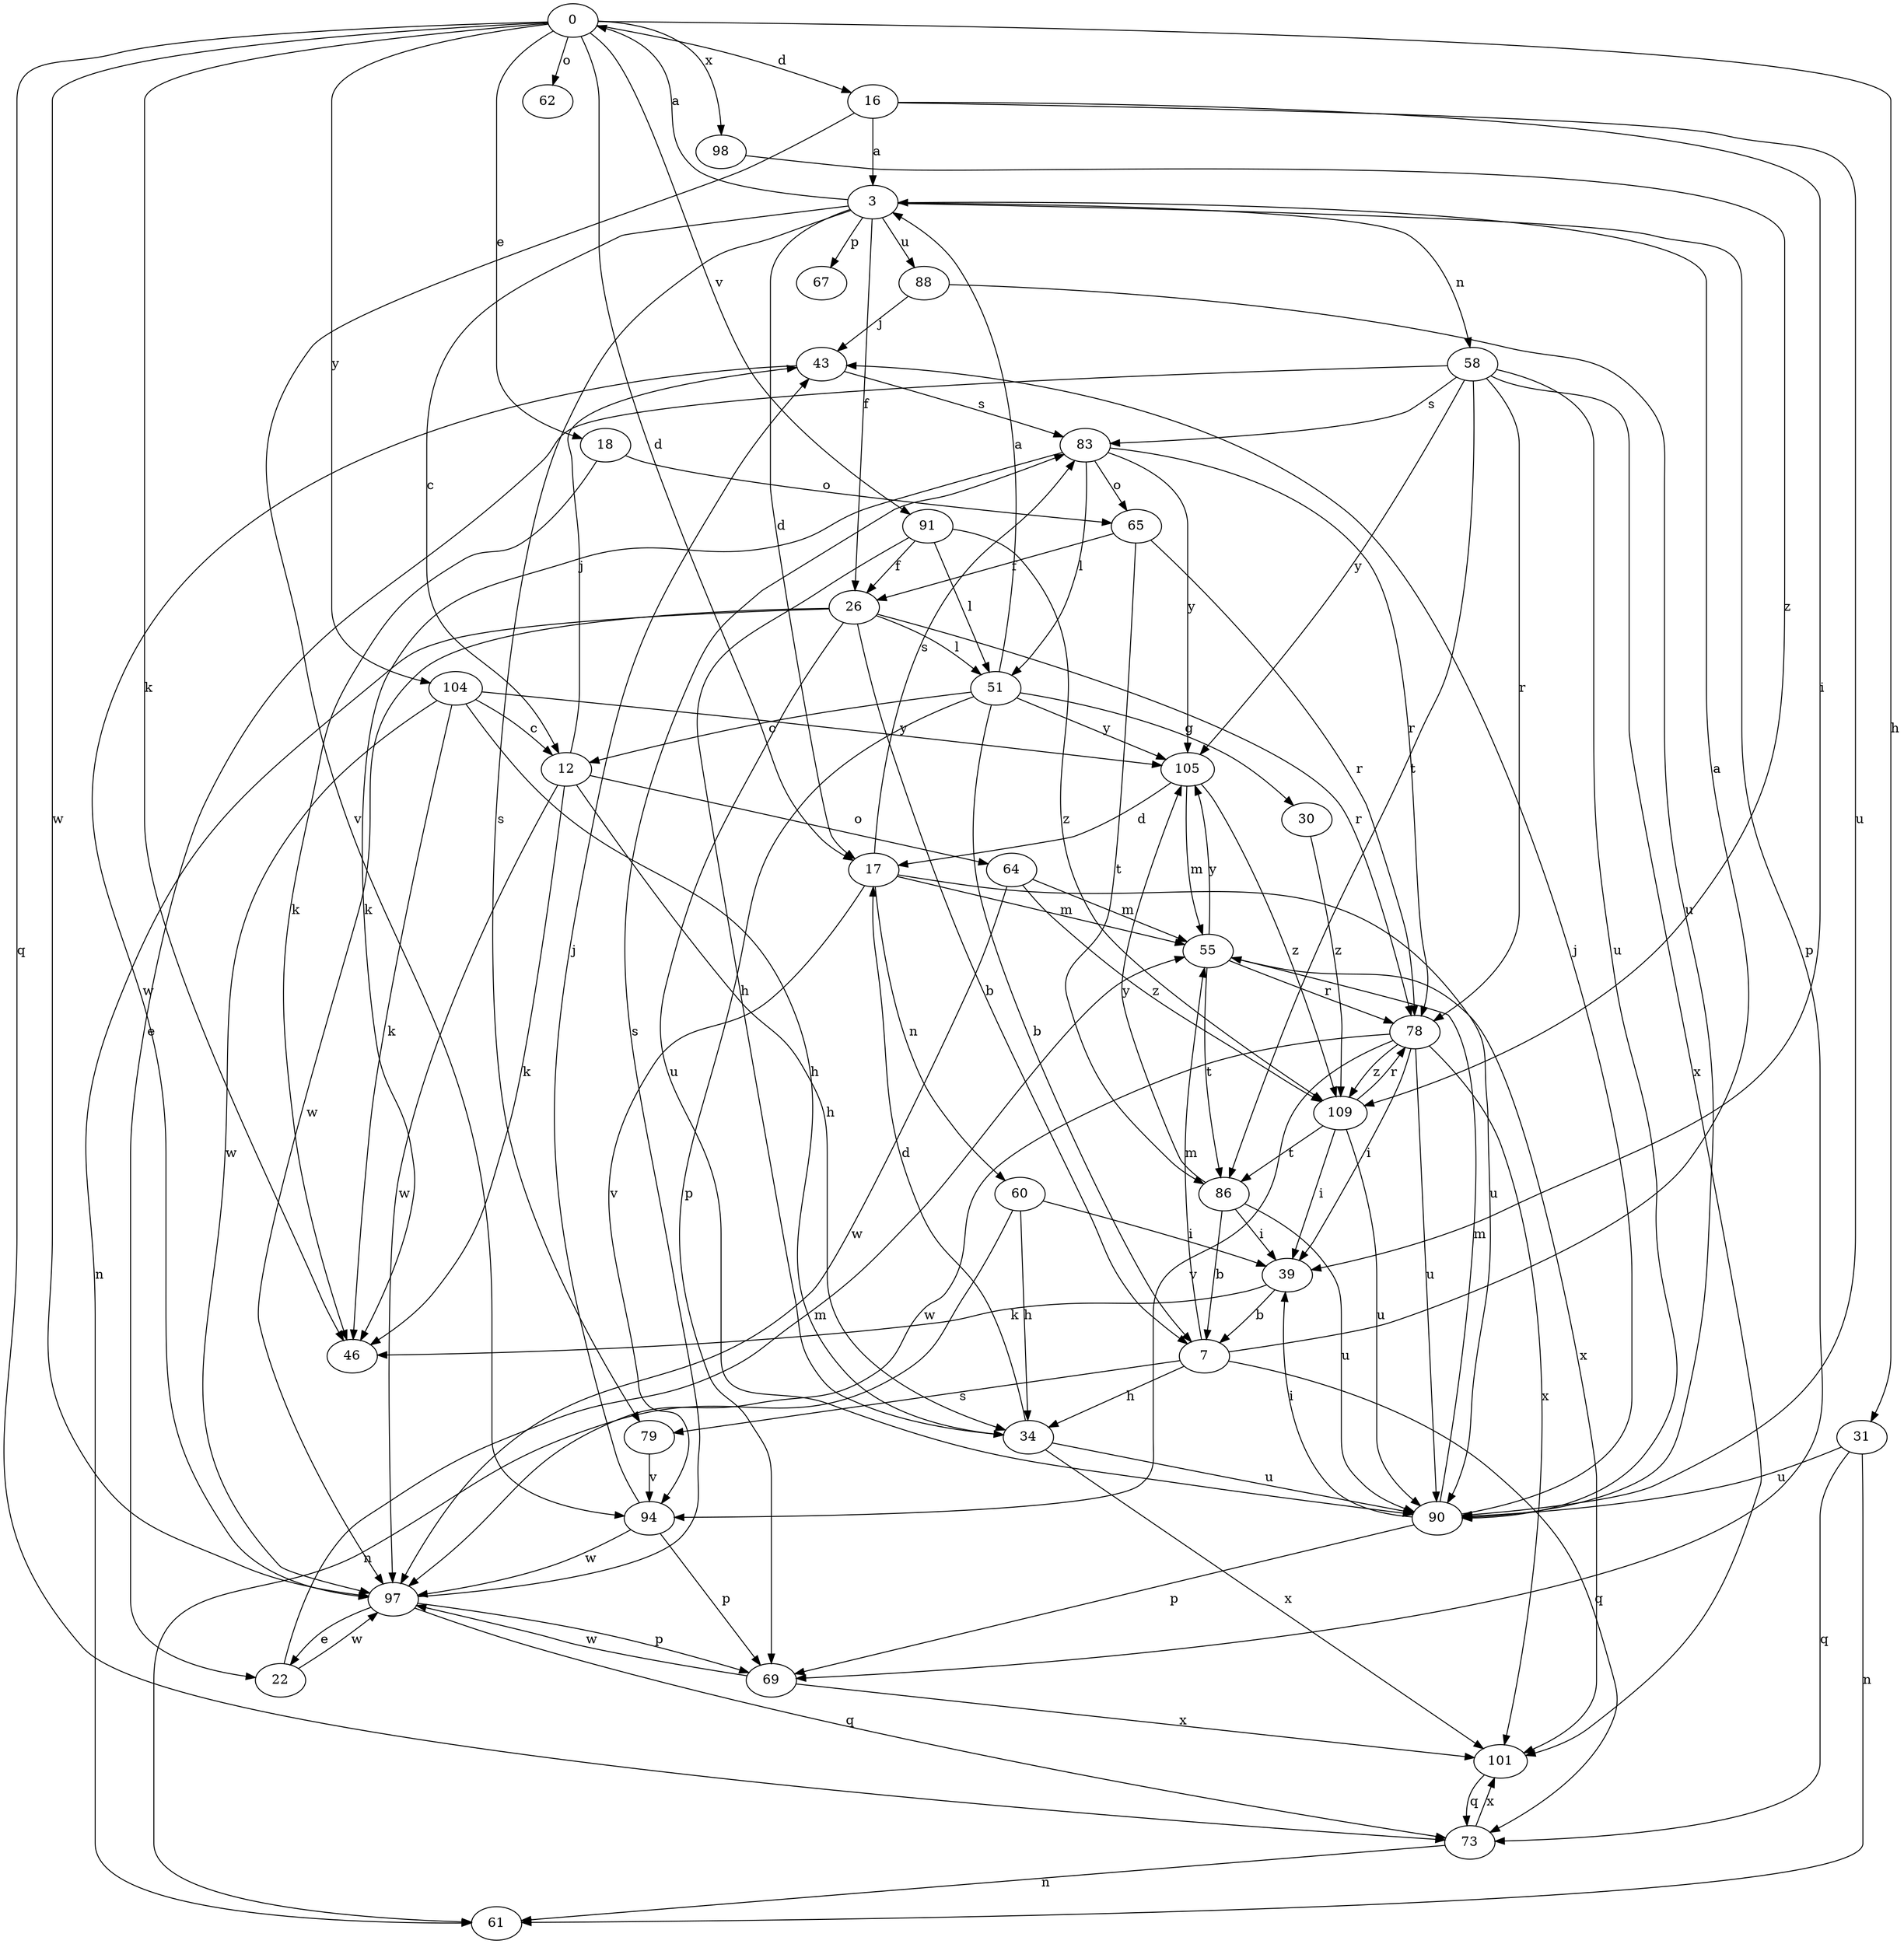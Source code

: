 strict digraph  {
0;
3;
7;
12;
16;
17;
18;
22;
26;
30;
31;
34;
39;
43;
46;
51;
55;
58;
60;
61;
62;
64;
65;
67;
69;
73;
78;
79;
83;
86;
88;
90;
91;
94;
97;
98;
101;
104;
105;
109;
0 -> 16  [label=d];
0 -> 17  [label=d];
0 -> 18  [label=e];
0 -> 31  [label=h];
0 -> 46  [label=k];
0 -> 62  [label=o];
0 -> 73  [label=q];
0 -> 91  [label=v];
0 -> 97  [label=w];
0 -> 98  [label=x];
0 -> 104  [label=y];
3 -> 0  [label=a];
3 -> 12  [label=c];
3 -> 17  [label=d];
3 -> 26  [label=f];
3 -> 58  [label=n];
3 -> 67  [label=p];
3 -> 69  [label=p];
3 -> 79  [label=s];
3 -> 88  [label=u];
7 -> 3  [label=a];
7 -> 34  [label=h];
7 -> 55  [label=m];
7 -> 73  [label=q];
7 -> 79  [label=s];
12 -> 34  [label=h];
12 -> 43  [label=j];
12 -> 46  [label=k];
12 -> 64  [label=o];
12 -> 97  [label=w];
16 -> 3  [label=a];
16 -> 39  [label=i];
16 -> 90  [label=u];
16 -> 94  [label=v];
17 -> 55  [label=m];
17 -> 60  [label=n];
17 -> 83  [label=s];
17 -> 90  [label=u];
17 -> 94  [label=v];
18 -> 46  [label=k];
18 -> 65  [label=o];
22 -> 55  [label=m];
22 -> 97  [label=w];
26 -> 7  [label=b];
26 -> 51  [label=l];
26 -> 61  [label=n];
26 -> 78  [label=r];
26 -> 90  [label=u];
26 -> 97  [label=w];
30 -> 109  [label=z];
31 -> 61  [label=n];
31 -> 73  [label=q];
31 -> 90  [label=u];
34 -> 17  [label=d];
34 -> 90  [label=u];
34 -> 101  [label=x];
39 -> 7  [label=b];
39 -> 46  [label=k];
43 -> 83  [label=s];
43 -> 97  [label=w];
51 -> 3  [label=a];
51 -> 7  [label=b];
51 -> 12  [label=c];
51 -> 30  [label=g];
51 -> 69  [label=p];
51 -> 105  [label=y];
55 -> 78  [label=r];
55 -> 86  [label=t];
55 -> 101  [label=x];
55 -> 105  [label=y];
58 -> 22  [label=e];
58 -> 78  [label=r];
58 -> 83  [label=s];
58 -> 86  [label=t];
58 -> 90  [label=u];
58 -> 101  [label=x];
58 -> 105  [label=y];
60 -> 34  [label=h];
60 -> 39  [label=i];
60 -> 61  [label=n];
64 -> 55  [label=m];
64 -> 97  [label=w];
64 -> 109  [label=z];
65 -> 26  [label=f];
65 -> 78  [label=r];
65 -> 86  [label=t];
69 -> 97  [label=w];
69 -> 101  [label=x];
73 -> 61  [label=n];
73 -> 101  [label=x];
78 -> 39  [label=i];
78 -> 90  [label=u];
78 -> 94  [label=v];
78 -> 97  [label=w];
78 -> 101  [label=x];
78 -> 109  [label=z];
79 -> 94  [label=v];
83 -> 46  [label=k];
83 -> 51  [label=l];
83 -> 65  [label=o];
83 -> 78  [label=r];
83 -> 105  [label=y];
86 -> 7  [label=b];
86 -> 39  [label=i];
86 -> 90  [label=u];
86 -> 105  [label=y];
88 -> 43  [label=j];
88 -> 90  [label=u];
90 -> 39  [label=i];
90 -> 43  [label=j];
90 -> 55  [label=m];
90 -> 69  [label=p];
91 -> 26  [label=f];
91 -> 34  [label=h];
91 -> 51  [label=l];
91 -> 109  [label=z];
94 -> 43  [label=j];
94 -> 69  [label=p];
94 -> 97  [label=w];
97 -> 22  [label=e];
97 -> 69  [label=p];
97 -> 73  [label=q];
97 -> 83  [label=s];
98 -> 109  [label=z];
101 -> 73  [label=q];
104 -> 12  [label=c];
104 -> 34  [label=h];
104 -> 46  [label=k];
104 -> 97  [label=w];
104 -> 105  [label=y];
105 -> 17  [label=d];
105 -> 55  [label=m];
105 -> 109  [label=z];
109 -> 39  [label=i];
109 -> 78  [label=r];
109 -> 86  [label=t];
109 -> 90  [label=u];
}
